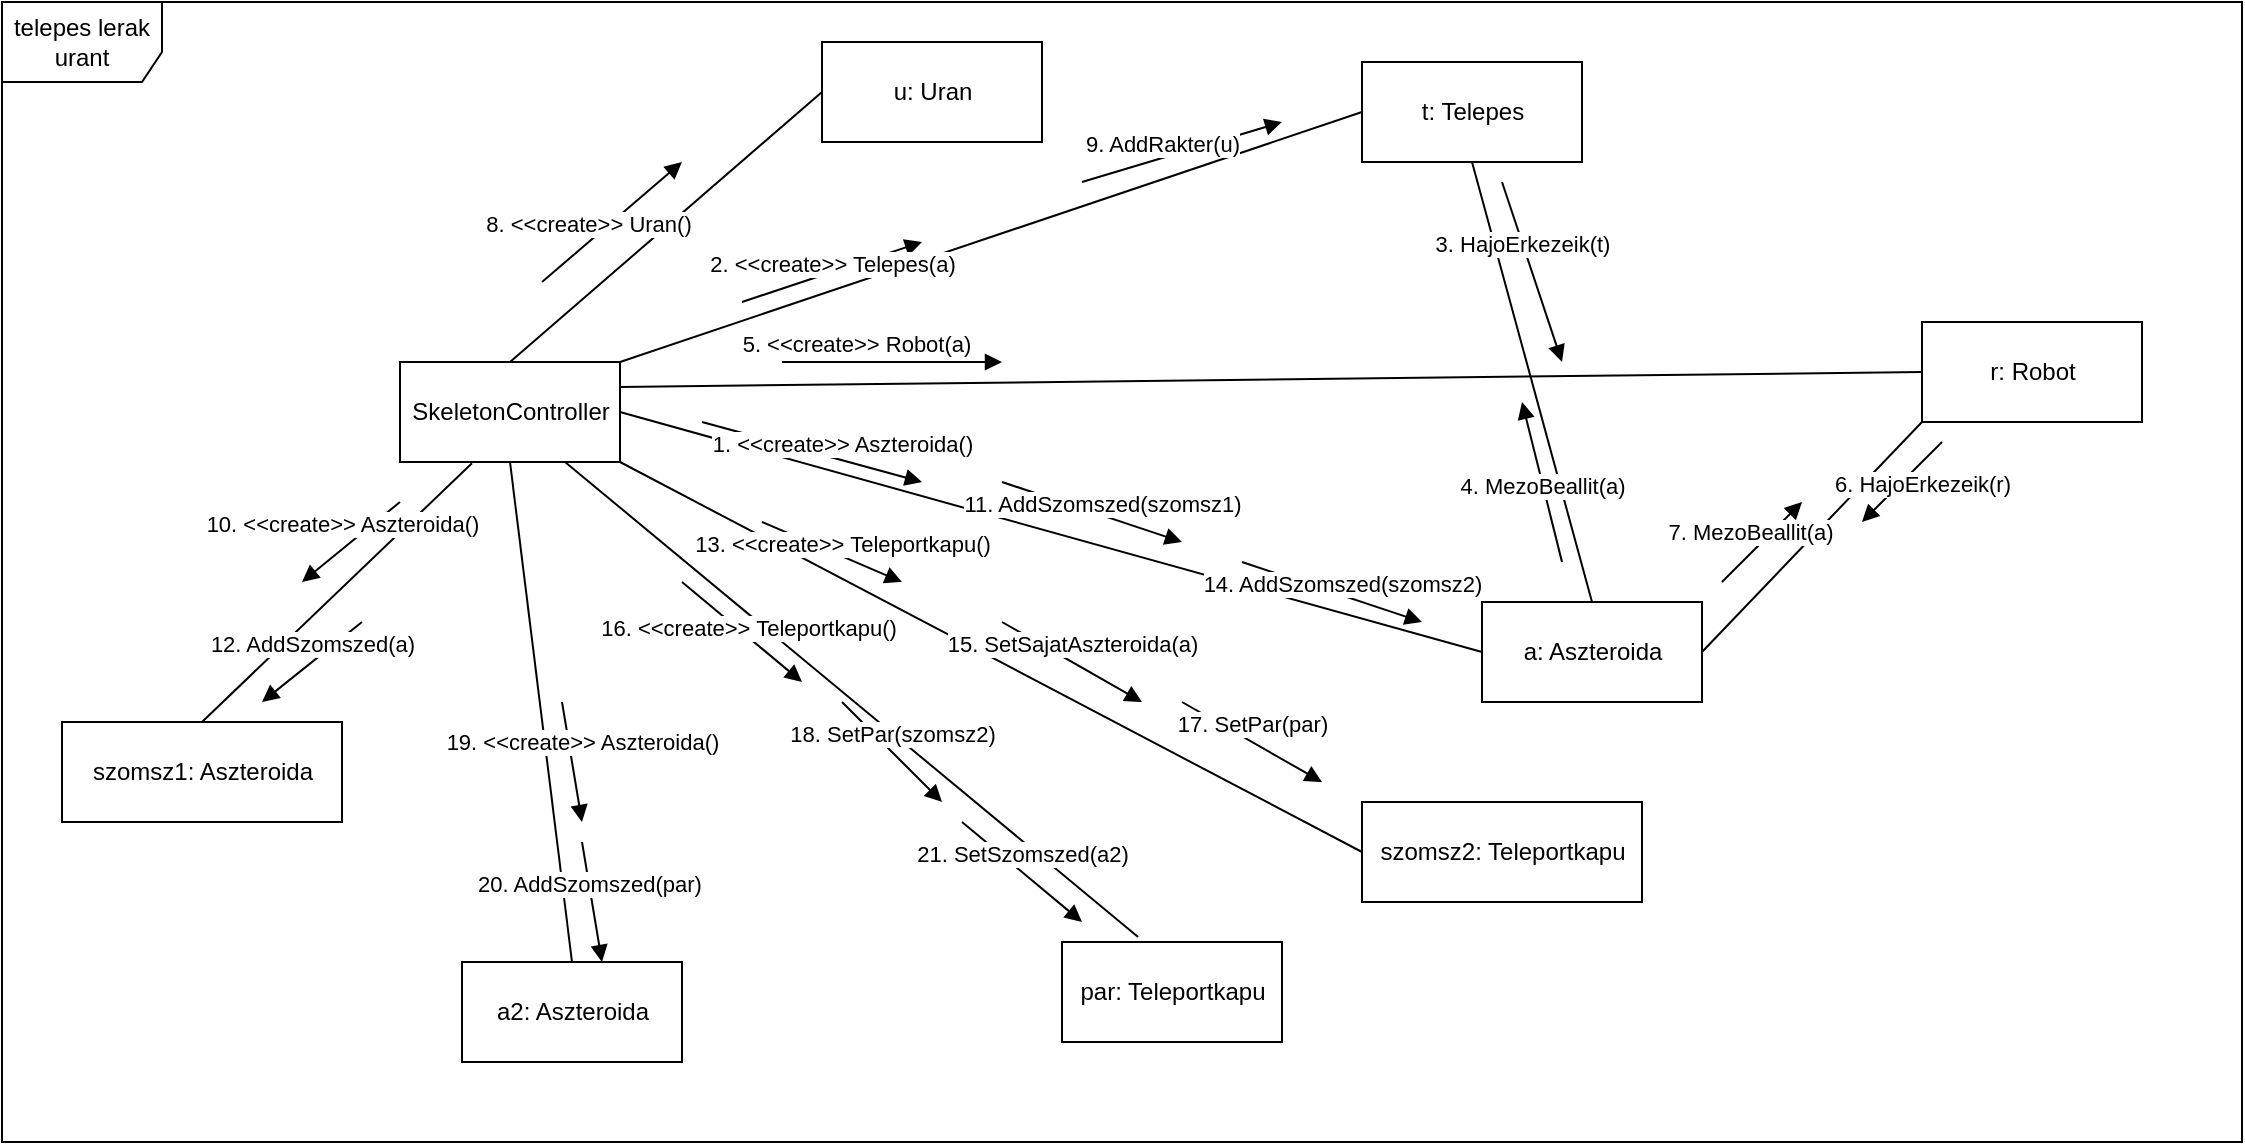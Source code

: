 <mxfile version="14.4.8" type="github" pages="4">
  <diagram id="cGndrTQ2I52EF4m9U1Xf" name="uran lerak">
    <mxGraphModel dx="1747" dy="514" grid="1" gridSize="10" guides="1" tooltips="1" connect="1" arrows="1" fold="1" page="1" pageScale="1" pageWidth="827" pageHeight="1169" math="0" shadow="0">
      <root>
        <mxCell id="0" />
        <mxCell id="1" parent="0" />
        <mxCell id="9FL1K6J3B2m2VXd5AmQe-39" value="telepes lerak urant" style="shape=umlFrame;whiteSpace=wrap;html=1;width=80;height=40;" parent="1" vertex="1">
          <mxGeometry x="-160" y="20" width="1120" height="570" as="geometry" />
        </mxCell>
        <mxCell id="9FL1K6J3B2m2VXd5AmQe-1" value="SkeletonController" style="html=1;" parent="1" vertex="1">
          <mxGeometry x="39" y="200" width="110" height="50" as="geometry" />
        </mxCell>
        <mxCell id="9FL1K6J3B2m2VXd5AmQe-2" value="t: Telepes" style="html=1;" parent="1" vertex="1">
          <mxGeometry x="520" y="50" width="110" height="50" as="geometry" />
        </mxCell>
        <mxCell id="9FL1K6J3B2m2VXd5AmQe-3" value="u: Uran" style="html=1;" parent="1" vertex="1">
          <mxGeometry x="250" y="40" width="110" height="50" as="geometry" />
        </mxCell>
        <mxCell id="9FL1K6J3B2m2VXd5AmQe-4" value="r: Robot" style="html=1;" parent="1" vertex="1">
          <mxGeometry x="800" y="180" width="110" height="50" as="geometry" />
        </mxCell>
        <mxCell id="9FL1K6J3B2m2VXd5AmQe-5" value="szomsz1: Aszteroida" style="html=1;" parent="1" vertex="1">
          <mxGeometry x="-130" y="380" width="140" height="50" as="geometry" />
        </mxCell>
        <mxCell id="9FL1K6J3B2m2VXd5AmQe-6" value="szomsz2: Teleportkapu" style="html=1;" parent="1" vertex="1">
          <mxGeometry x="520" y="420" width="140" height="50" as="geometry" />
        </mxCell>
        <mxCell id="9FL1K6J3B2m2VXd5AmQe-7" value="a: Aszteroida" style="html=1;" parent="1" vertex="1">
          <mxGeometry x="580" y="320" width="110" height="50" as="geometry" />
        </mxCell>
        <mxCell id="9FL1K6J3B2m2VXd5AmQe-10" value="" style="endArrow=none;html=1;exitX=1;exitY=0.5;exitDx=0;exitDy=0;entryX=0;entryY=0.5;entryDx=0;entryDy=0;" parent="1" source="9FL1K6J3B2m2VXd5AmQe-1" target="9FL1K6J3B2m2VXd5AmQe-7" edge="1">
          <mxGeometry width="50" height="50" relative="1" as="geometry">
            <mxPoint x="220" y="220" as="sourcePoint" />
            <mxPoint x="270" y="170" as="targetPoint" />
          </mxGeometry>
        </mxCell>
        <mxCell id="9FL1K6J3B2m2VXd5AmQe-11" value="" style="endArrow=none;html=1;exitX=0.327;exitY=1.013;exitDx=0;exitDy=0;entryX=0.5;entryY=0;entryDx=0;entryDy=0;exitPerimeter=0;" parent="1" source="9FL1K6J3B2m2VXd5AmQe-1" target="9FL1K6J3B2m2VXd5AmQe-5" edge="1">
          <mxGeometry width="50" height="50" relative="1" as="geometry">
            <mxPoint x="170" y="340" as="sourcePoint" />
            <mxPoint x="220" y="290" as="targetPoint" />
          </mxGeometry>
        </mxCell>
        <mxCell id="9FL1K6J3B2m2VXd5AmQe-12" value="" style="endArrow=none;html=1;exitX=1;exitY=1;exitDx=0;exitDy=0;entryX=0;entryY=0.5;entryDx=0;entryDy=0;" parent="1" source="9FL1K6J3B2m2VXd5AmQe-1" target="9FL1K6J3B2m2VXd5AmQe-6" edge="1">
          <mxGeometry width="50" height="50" relative="1" as="geometry">
            <mxPoint x="310" y="360" as="sourcePoint" />
            <mxPoint x="360" y="310" as="targetPoint" />
          </mxGeometry>
        </mxCell>
        <mxCell id="9FL1K6J3B2m2VXd5AmQe-13" value="" style="endArrow=none;html=1;exitX=0.5;exitY=0;exitDx=0;exitDy=0;entryX=0;entryY=0.5;entryDx=0;entryDy=0;" parent="1" source="9FL1K6J3B2m2VXd5AmQe-1" target="9FL1K6J3B2m2VXd5AmQe-3" edge="1">
          <mxGeometry width="50" height="50" relative="1" as="geometry">
            <mxPoint x="390" y="210" as="sourcePoint" />
            <mxPoint x="440" y="160" as="targetPoint" />
          </mxGeometry>
        </mxCell>
        <mxCell id="9FL1K6J3B2m2VXd5AmQe-14" value="" style="endArrow=none;html=1;exitX=1;exitY=0;exitDx=0;exitDy=0;entryX=0;entryY=0.5;entryDx=0;entryDy=0;" parent="1" source="9FL1K6J3B2m2VXd5AmQe-1" target="9FL1K6J3B2m2VXd5AmQe-2" edge="1">
          <mxGeometry width="50" height="50" relative="1" as="geometry">
            <mxPoint x="440" y="170" as="sourcePoint" />
            <mxPoint x="490" y="120" as="targetPoint" />
          </mxGeometry>
        </mxCell>
        <mxCell id="9FL1K6J3B2m2VXd5AmQe-15" value="" style="endArrow=none;html=1;exitX=1;exitY=0.25;exitDx=0;exitDy=0;entryX=0;entryY=0.5;entryDx=0;entryDy=0;" parent="1" source="9FL1K6J3B2m2VXd5AmQe-1" target="9FL1K6J3B2m2VXd5AmQe-4" edge="1">
          <mxGeometry width="50" height="50" relative="1" as="geometry">
            <mxPoint x="300" y="220" as="sourcePoint" />
            <mxPoint x="350" y="170" as="targetPoint" />
          </mxGeometry>
        </mxCell>
        <mxCell id="9FL1K6J3B2m2VXd5AmQe-16" value="" style="endArrow=none;html=1;exitX=0.5;exitY=0;exitDx=0;exitDy=0;entryX=0.5;entryY=1;entryDx=0;entryDy=0;" parent="1" source="9FL1K6J3B2m2VXd5AmQe-7" target="9FL1K6J3B2m2VXd5AmQe-2" edge="1">
          <mxGeometry width="50" height="50" relative="1" as="geometry">
            <mxPoint x="540" y="120" as="sourcePoint" />
            <mxPoint x="590" y="70" as="targetPoint" />
          </mxGeometry>
        </mxCell>
        <mxCell id="9FL1K6J3B2m2VXd5AmQe-17" value="" style="endArrow=none;html=1;exitX=1;exitY=0.5;exitDx=0;exitDy=0;entryX=0;entryY=1;entryDx=0;entryDy=0;" parent="1" source="9FL1K6J3B2m2VXd5AmQe-7" target="9FL1K6J3B2m2VXd5AmQe-4" edge="1">
          <mxGeometry width="50" height="50" relative="1" as="geometry">
            <mxPoint x="620" y="320" as="sourcePoint" />
            <mxPoint x="670" y="270" as="targetPoint" />
          </mxGeometry>
        </mxCell>
        <mxCell id="9FL1K6J3B2m2VXd5AmQe-19" value="1. &amp;lt;&amp;lt;create&amp;gt;&amp;gt; Aszteroida()" style="html=1;verticalAlign=bottom;endArrow=block;" parent="1" edge="1">
          <mxGeometry x="0.277" y="-1" width="80" relative="1" as="geometry">
            <mxPoint x="190" y="230" as="sourcePoint" />
            <mxPoint x="300" y="260" as="targetPoint" />
            <mxPoint as="offset" />
          </mxGeometry>
        </mxCell>
        <mxCell id="9FL1K6J3B2m2VXd5AmQe-20" value="2. &amp;lt;&amp;lt;create&amp;gt;&amp;gt; Telepes(a)" style="html=1;verticalAlign=bottom;endArrow=block;" parent="1" edge="1">
          <mxGeometry x="-0.041" y="-5" width="80" relative="1" as="geometry">
            <mxPoint x="210" y="170" as="sourcePoint" />
            <mxPoint x="300" y="140" as="targetPoint" />
            <mxPoint as="offset" />
          </mxGeometry>
        </mxCell>
        <mxCell id="9FL1K6J3B2m2VXd5AmQe-22" value="3. HajoErkezeik(t)" style="html=1;verticalAlign=bottom;endArrow=block;" parent="1" edge="1">
          <mxGeometry x="-0.133" y="-3" width="80" relative="1" as="geometry">
            <mxPoint x="590" y="110" as="sourcePoint" />
            <mxPoint x="620" y="200" as="targetPoint" />
            <mxPoint as="offset" />
          </mxGeometry>
        </mxCell>
        <mxCell id="9FL1K6J3B2m2VXd5AmQe-23" value="4. MezoBeallit(a)" style="html=1;verticalAlign=bottom;endArrow=block;" parent="1" edge="1">
          <mxGeometry x="-0.235" y="2" width="80" relative="1" as="geometry">
            <mxPoint x="620" y="300" as="sourcePoint" />
            <mxPoint x="600" y="220" as="targetPoint" />
            <mxPoint y="1" as="offset" />
          </mxGeometry>
        </mxCell>
        <mxCell id="9FL1K6J3B2m2VXd5AmQe-24" value="5. &amp;lt;&amp;lt;create&amp;gt;&amp;gt; Robot(a)" style="html=1;verticalAlign=bottom;endArrow=block;" parent="1" edge="1">
          <mxGeometry x="-0.333" width="80" relative="1" as="geometry">
            <mxPoint x="230" y="200" as="sourcePoint" />
            <mxPoint x="340" y="200" as="targetPoint" />
            <mxPoint as="offset" />
          </mxGeometry>
        </mxCell>
        <mxCell id="9FL1K6J3B2m2VXd5AmQe-25" value="6. HajoErkezeik(r)" style="html=1;verticalAlign=bottom;endArrow=block;" parent="1" edge="1">
          <mxGeometry y="14" width="80" relative="1" as="geometry">
            <mxPoint x="810" y="240" as="sourcePoint" />
            <mxPoint x="770" y="280" as="targetPoint" />
            <mxPoint as="offset" />
          </mxGeometry>
        </mxCell>
        <mxCell id="9FL1K6J3B2m2VXd5AmQe-26" value="7. MezoBeallit(a)" style="html=1;verticalAlign=bottom;endArrow=block;" parent="1" edge="1">
          <mxGeometry x="-0.235" y="2" width="80" relative="1" as="geometry">
            <mxPoint x="700" y="310" as="sourcePoint" />
            <mxPoint x="740" y="270" as="targetPoint" />
            <mxPoint y="1" as="offset" />
          </mxGeometry>
        </mxCell>
        <mxCell id="9FL1K6J3B2m2VXd5AmQe-27" value="8. &amp;lt;&amp;lt;create&amp;gt;&amp;gt; Uran()" style="html=1;verticalAlign=bottom;endArrow=block;" parent="1" edge="1">
          <mxGeometry x="-0.333" width="80" relative="1" as="geometry">
            <mxPoint x="110" y="160" as="sourcePoint" />
            <mxPoint x="180" y="100" as="targetPoint" />
            <mxPoint as="offset" />
          </mxGeometry>
        </mxCell>
        <mxCell id="9FL1K6J3B2m2VXd5AmQe-31" value="9. AddRakter(u)" style="html=1;verticalAlign=bottom;endArrow=block;" parent="1" edge="1">
          <mxGeometry x="-0.211" y="-2" width="80" relative="1" as="geometry">
            <mxPoint x="380" y="110" as="sourcePoint" />
            <mxPoint x="480" y="80" as="targetPoint" />
            <mxPoint as="offset" />
          </mxGeometry>
        </mxCell>
        <mxCell id="9FL1K6J3B2m2VXd5AmQe-33" value="13. &amp;lt;&amp;lt;create&amp;gt;&amp;gt; Teleportkapu()" style="html=1;verticalAlign=bottom;endArrow=block;" parent="1" edge="1">
          <mxGeometry x="0.172" y="-3" width="80" relative="1" as="geometry">
            <mxPoint x="220" y="280" as="sourcePoint" />
            <mxPoint x="290" y="310" as="targetPoint" />
            <mxPoint as="offset" />
          </mxGeometry>
        </mxCell>
        <mxCell id="9FL1K6J3B2m2VXd5AmQe-34" value="14. AddSzomszed(szomsz2)" style="html=1;verticalAlign=bottom;endArrow=block;" parent="1" edge="1">
          <mxGeometry x="0.133" y="-3" width="80" relative="1" as="geometry">
            <mxPoint x="460" y="300" as="sourcePoint" />
            <mxPoint x="550" y="330" as="targetPoint" />
            <mxPoint as="offset" />
          </mxGeometry>
        </mxCell>
        <mxCell id="9FL1K6J3B2m2VXd5AmQe-35" value="15. SetSajatAszteroida(a)" style="html=1;verticalAlign=bottom;endArrow=block;" parent="1" edge="1">
          <mxGeometry width="80" relative="1" as="geometry">
            <mxPoint x="340" y="330" as="sourcePoint" />
            <mxPoint x="410" y="370" as="targetPoint" />
          </mxGeometry>
        </mxCell>
        <mxCell id="9FL1K6J3B2m2VXd5AmQe-36" value="10. &amp;lt;&amp;lt;create&amp;gt;&amp;gt; Aszteroida()" style="html=1;verticalAlign=bottom;endArrow=block;" parent="1" edge="1">
          <mxGeometry x="0.11" y="-3" width="80" relative="1" as="geometry">
            <mxPoint x="39" y="270" as="sourcePoint" />
            <mxPoint x="-10" y="310" as="targetPoint" />
            <mxPoint as="offset" />
          </mxGeometry>
        </mxCell>
        <mxCell id="9FL1K6J3B2m2VXd5AmQe-37" value="11. AddSzomszed(szomsz1)" style="html=1;verticalAlign=bottom;endArrow=block;" parent="1" edge="1">
          <mxGeometry x="0.133" y="-3" width="80" relative="1" as="geometry">
            <mxPoint x="340" y="260" as="sourcePoint" />
            <mxPoint x="430" y="290" as="targetPoint" />
            <mxPoint as="offset" />
          </mxGeometry>
        </mxCell>
        <mxCell id="9FL1K6J3B2m2VXd5AmQe-38" value="12. AddSzomszed(a)" style="html=1;verticalAlign=bottom;endArrow=block;" parent="1" edge="1">
          <mxGeometry width="80" relative="1" as="geometry">
            <mxPoint x="20" y="330" as="sourcePoint" />
            <mxPoint x="-30" y="370" as="targetPoint" />
          </mxGeometry>
        </mxCell>
        <mxCell id="Hm71dzM1AlSwNaNX1aZA-1" value="par: Teleportkapu" style="html=1;" parent="1" vertex="1">
          <mxGeometry x="370" y="490" width="110" height="50" as="geometry" />
        </mxCell>
        <mxCell id="Hm71dzM1AlSwNaNX1aZA-2" value="" style="endArrow=none;html=1;entryX=0.75;entryY=1;entryDx=0;entryDy=0;exitX=0.346;exitY=-0.051;exitDx=0;exitDy=0;exitPerimeter=0;" parent="1" source="Hm71dzM1AlSwNaNX1aZA-1" target="9FL1K6J3B2m2VXd5AmQe-1" edge="1">
          <mxGeometry width="50" height="50" relative="1" as="geometry">
            <mxPoint x="260" y="560" as="sourcePoint" />
            <mxPoint x="310" y="510" as="targetPoint" />
          </mxGeometry>
        </mxCell>
        <mxCell id="Hm71dzM1AlSwNaNX1aZA-3" value="16. &amp;lt;&amp;lt;create&amp;gt;&amp;gt; Teleportkapu()" style="html=1;verticalAlign=bottom;endArrow=block;" parent="1" edge="1">
          <mxGeometry x="0.172" y="-3" width="80" relative="1" as="geometry">
            <mxPoint x="180" y="310" as="sourcePoint" />
            <mxPoint x="240" y="360" as="targetPoint" />
            <mxPoint as="offset" />
          </mxGeometry>
        </mxCell>
        <mxCell id="Hm71dzM1AlSwNaNX1aZA-4" value="18. SetPar(szomsz2)" style="html=1;verticalAlign=bottom;endArrow=block;" parent="1" edge="1">
          <mxGeometry width="80" relative="1" as="geometry">
            <mxPoint x="260" y="370" as="sourcePoint" />
            <mxPoint x="310" y="420" as="targetPoint" />
          </mxGeometry>
        </mxCell>
        <mxCell id="Hm71dzM1AlSwNaNX1aZA-7" value="17. SetPar(par)" style="html=1;verticalAlign=bottom;endArrow=block;" parent="1" edge="1">
          <mxGeometry width="80" relative="1" as="geometry">
            <mxPoint x="430" y="370" as="sourcePoint" />
            <mxPoint x="500" y="410" as="targetPoint" />
          </mxGeometry>
        </mxCell>
        <mxCell id="lhohdEln27SzimqYORcL-1" value="a2: Aszteroida" style="html=1;" vertex="1" parent="1">
          <mxGeometry x="70" y="500" width="110" height="50" as="geometry" />
        </mxCell>
        <mxCell id="lhohdEln27SzimqYORcL-2" value="" style="endArrow=none;html=1;entryX=0.5;entryY=1;entryDx=0;entryDy=0;exitX=0.5;exitY=0;exitDx=0;exitDy=0;" edge="1" parent="1" source="lhohdEln27SzimqYORcL-1" target="9FL1K6J3B2m2VXd5AmQe-1">
          <mxGeometry width="50" height="50" relative="1" as="geometry">
            <mxPoint x="130" y="450" as="sourcePoint" />
            <mxPoint x="180" y="400" as="targetPoint" />
          </mxGeometry>
        </mxCell>
        <mxCell id="lhohdEln27SzimqYORcL-3" value="19. &amp;lt;&amp;lt;create&amp;gt;&amp;gt; Aszteroida()" style="html=1;verticalAlign=bottom;endArrow=block;" edge="1" parent="1">
          <mxGeometry x="0.027" y="5" width="80" relative="1" as="geometry">
            <mxPoint x="120" y="370" as="sourcePoint" />
            <mxPoint x="130" y="430" as="targetPoint" />
            <mxPoint y="-1" as="offset" />
          </mxGeometry>
        </mxCell>
        <mxCell id="lhohdEln27SzimqYORcL-4" value="20. AddSzomszed(par)&amp;nbsp;" style="html=1;verticalAlign=bottom;endArrow=block;" edge="1" parent="1">
          <mxGeometry width="80" relative="1" as="geometry">
            <mxPoint x="130" y="440" as="sourcePoint" />
            <mxPoint x="140" y="500" as="targetPoint" />
          </mxGeometry>
        </mxCell>
        <mxCell id="lhohdEln27SzimqYORcL-5" value="21. SetSzomszed(a2)" style="html=1;verticalAlign=bottom;endArrow=block;" edge="1" parent="1">
          <mxGeometry width="80" relative="1" as="geometry">
            <mxPoint x="320" y="430" as="sourcePoint" />
            <mxPoint x="380" y="480" as="targetPoint" />
          </mxGeometry>
        </mxCell>
      </root>
    </mxGraphModel>
  </diagram>
  <diagram id="jZOSFxhqqhnbCBLfSbJ2" name="telepes felrobban">
    <mxGraphModel dx="782" dy="437" grid="1" gridSize="10" guides="1" tooltips="1" connect="1" arrows="1" fold="1" page="1" pageScale="1" pageWidth="827" pageHeight="1169" math="0" shadow="0">
      <root>
        <mxCell id="fE28yrwp13PNALd54ubo-0" />
        <mxCell id="fE28yrwp13PNALd54ubo-1" parent="fE28yrwp13PNALd54ubo-0" />
        <mxCell id="IId4-qgfH96JZzZ_Dn9f-0" value="telepes felrobban" style="shape=umlFrame;whiteSpace=wrap;html=1;" parent="fE28yrwp13PNALd54ubo-1" vertex="1">
          <mxGeometry x="40" y="60" width="640" height="230" as="geometry" />
        </mxCell>
        <mxCell id="SxeoPl8w95Iu_6kl5tav-0" value="SkeletonController" style="html=1;" parent="fE28yrwp13PNALd54ubo-1" vertex="1">
          <mxGeometry x="79" y="100" width="110" height="50" as="geometry" />
        </mxCell>
        <mxCell id="SxeoPl8w95Iu_6kl5tav-1" value="a: Aszteroida" style="html=1;" parent="fE28yrwp13PNALd54ubo-1" vertex="1">
          <mxGeometry x="490" y="100" width="110" height="50" as="geometry" />
        </mxCell>
        <mxCell id="SxeoPl8w95Iu_6kl5tav-3" value="t: Telepes" style="html=1;" parent="fE28yrwp13PNALd54ubo-1" vertex="1">
          <mxGeometry x="280" y="210" width="110" height="50" as="geometry" />
        </mxCell>
        <mxCell id="SxeoPl8w95Iu_6kl5tav-5" value="" style="endArrow=none;html=1;exitX=1;exitY=0.5;exitDx=0;exitDy=0;entryX=0;entryY=0.5;entryDx=0;entryDy=0;" parent="fE28yrwp13PNALd54ubo-1" source="SxeoPl8w95Iu_6kl5tav-0" target="SxeoPl8w95Iu_6kl5tav-1" edge="1">
          <mxGeometry width="50" height="50" relative="1" as="geometry">
            <mxPoint x="240" y="150" as="sourcePoint" />
            <mxPoint x="290" y="100" as="targetPoint" />
          </mxGeometry>
        </mxCell>
        <mxCell id="SxeoPl8w95Iu_6kl5tav-6" value="" style="endArrow=none;html=1;exitX=0;exitY=0.5;exitDx=0;exitDy=0;entryX=0.691;entryY=1.093;entryDx=0;entryDy=0;entryPerimeter=0;" parent="fE28yrwp13PNALd54ubo-1" source="SxeoPl8w95Iu_6kl5tav-3" target="SxeoPl8w95Iu_6kl5tav-0" edge="1">
          <mxGeometry width="50" height="50" relative="1" as="geometry">
            <mxPoint x="130" y="190" as="sourcePoint" />
            <mxPoint x="180" y="140" as="targetPoint" />
          </mxGeometry>
        </mxCell>
        <mxCell id="SxeoPl8w95Iu_6kl5tav-7" value="" style="endArrow=none;html=1;exitX=1;exitY=0.5;exitDx=0;exitDy=0;entryX=0.5;entryY=1;entryDx=0;entryDy=0;" parent="fE28yrwp13PNALd54ubo-1" source="SxeoPl8w95Iu_6kl5tav-3" target="SxeoPl8w95Iu_6kl5tav-1" edge="1">
          <mxGeometry width="50" height="50" relative="1" as="geometry">
            <mxPoint x="470" y="230" as="sourcePoint" />
            <mxPoint x="520" y="180" as="targetPoint" />
          </mxGeometry>
        </mxCell>
        <mxCell id="SxeoPl8w95Iu_6kl5tav-8" value="1. &amp;lt;&amp;lt;create&amp;gt;&amp;gt; Aszteroida" style="html=1;verticalAlign=bottom;endArrow=block;" parent="fE28yrwp13PNALd54ubo-1" edge="1">
          <mxGeometry width="80" relative="1" as="geometry">
            <mxPoint x="240" y="120" as="sourcePoint" />
            <mxPoint x="320" y="120" as="targetPoint" />
          </mxGeometry>
        </mxCell>
        <mxCell id="SxeoPl8w95Iu_6kl5tav-12" value="2. &amp;lt;&amp;lt;create&amp;gt;&amp;gt;Telepes(a)" style="html=1;verticalAlign=bottom;endArrow=block;" parent="fE28yrwp13PNALd54ubo-1" edge="1">
          <mxGeometry width="80" relative="1" as="geometry">
            <mxPoint x="180" y="160" as="sourcePoint" />
            <mxPoint x="250" y="200" as="targetPoint" />
          </mxGeometry>
        </mxCell>
        <mxCell id="SxeoPl8w95Iu_6kl5tav-13" value="3. HajoErkezik(t)" style="html=1;verticalAlign=bottom;endArrow=block;" parent="fE28yrwp13PNALd54ubo-1" edge="1">
          <mxGeometry x="-0.6" y="4" width="80" relative="1" as="geometry">
            <mxPoint x="400" y="210" as="sourcePoint" />
            <mxPoint x="460" y="180" as="targetPoint" />
            <mxPoint y="-1" as="offset" />
          </mxGeometry>
        </mxCell>
        <mxCell id="SxeoPl8w95Iu_6kl5tav-14" value="4. MezoBeallit(a)" style="html=1;verticalAlign=bottom;endArrow=block;" parent="fE28yrwp13PNALd54ubo-1" edge="1">
          <mxGeometry x="0.154" y="8" width="80" relative="1" as="geometry">
            <mxPoint x="560" y="160" as="sourcePoint" />
            <mxPoint x="500" y="200" as="targetPoint" />
            <mxPoint x="1" as="offset" />
          </mxGeometry>
        </mxCell>
      </root>
    </mxGraphModel>
  </diagram>
  <diagram id="ZMEtinrI4FBVTUFw5A8d" name="robot felrobban">
    <mxGraphModel dx="782" dy="1606" grid="1" gridSize="10" guides="1" tooltips="1" connect="1" arrows="1" fold="1" page="1" pageScale="1" pageWidth="827" pageHeight="1169" math="0" shadow="0">
      <root>
        <mxCell id="tNg7Mk-TqXhIMjz5h44o-0" />
        <mxCell id="tNg7Mk-TqXhIMjz5h44o-1" parent="tNg7Mk-TqXhIMjz5h44o-0" />
        <mxCell id="cqcnxdFmE2MbFH7agYnZ-0" value="robot felrobban" style="shape=umlFrame;whiteSpace=wrap;html=1;" parent="tNg7Mk-TqXhIMjz5h44o-1" vertex="1">
          <mxGeometry x="30" y="-20" width="630" height="300" as="geometry" />
        </mxCell>
        <mxCell id="jkEN6lxGWN2_NCcmv1Hr-0" value="SkeletonController" style="html=1;" parent="tNg7Mk-TqXhIMjz5h44o-1" vertex="1">
          <mxGeometry x="80" y="100" width="110" height="50" as="geometry" />
        </mxCell>
        <mxCell id="jkEN6lxGWN2_NCcmv1Hr-1" value="a: Aszteroida" style="html=1;" parent="tNg7Mk-TqXhIMjz5h44o-1" vertex="1">
          <mxGeometry x="490" y="100" width="110" height="50" as="geometry" />
        </mxCell>
        <mxCell id="jkEN6lxGWN2_NCcmv1Hr-2" value="szomsz1: Aszteroida" style="html=1;" parent="tNg7Mk-TqXhIMjz5h44o-1" vertex="1">
          <mxGeometry x="400" width="120" height="50" as="geometry" />
        </mxCell>
        <mxCell id="jkEN6lxGWN2_NCcmv1Hr-3" value="r: Robot" style="html=1;" parent="tNg7Mk-TqXhIMjz5h44o-1" vertex="1">
          <mxGeometry x="280" y="210" width="110" height="50" as="geometry" />
        </mxCell>
        <mxCell id="jkEN6lxGWN2_NCcmv1Hr-4" value="" style="endArrow=none;html=1;entryX=0;entryY=0.5;entryDx=0;entryDy=0;" parent="tNg7Mk-TqXhIMjz5h44o-1" source="jkEN6lxGWN2_NCcmv1Hr-0" target="jkEN6lxGWN2_NCcmv1Hr-2" edge="1">
          <mxGeometry width="50" height="50" relative="1" as="geometry">
            <mxPoint x="180" y="90" as="sourcePoint" />
            <mxPoint x="230" y="40" as="targetPoint" />
          </mxGeometry>
        </mxCell>
        <mxCell id="jkEN6lxGWN2_NCcmv1Hr-5" value="" style="endArrow=none;html=1;exitX=1;exitY=0.5;exitDx=0;exitDy=0;entryX=0;entryY=0.5;entryDx=0;entryDy=0;" parent="tNg7Mk-TqXhIMjz5h44o-1" source="jkEN6lxGWN2_NCcmv1Hr-0" target="jkEN6lxGWN2_NCcmv1Hr-1" edge="1">
          <mxGeometry width="50" height="50" relative="1" as="geometry">
            <mxPoint x="240" y="150" as="sourcePoint" />
            <mxPoint x="290" y="100" as="targetPoint" />
          </mxGeometry>
        </mxCell>
        <mxCell id="jkEN6lxGWN2_NCcmv1Hr-6" value="" style="endArrow=none;html=1;exitX=0;exitY=0.5;exitDx=0;exitDy=0;entryX=0.691;entryY=1.093;entryDx=0;entryDy=0;entryPerimeter=0;" parent="tNg7Mk-TqXhIMjz5h44o-1" source="jkEN6lxGWN2_NCcmv1Hr-3" target="jkEN6lxGWN2_NCcmv1Hr-0" edge="1">
          <mxGeometry width="50" height="50" relative="1" as="geometry">
            <mxPoint x="130" y="190" as="sourcePoint" />
            <mxPoint x="180" y="140" as="targetPoint" />
          </mxGeometry>
        </mxCell>
        <mxCell id="jkEN6lxGWN2_NCcmv1Hr-7" value="" style="endArrow=none;html=1;exitX=1;exitY=0.5;exitDx=0;exitDy=0;entryX=0.5;entryY=1;entryDx=0;entryDy=0;" parent="tNg7Mk-TqXhIMjz5h44o-1" source="jkEN6lxGWN2_NCcmv1Hr-3" target="jkEN6lxGWN2_NCcmv1Hr-1" edge="1">
          <mxGeometry width="50" height="50" relative="1" as="geometry">
            <mxPoint x="470" y="230" as="sourcePoint" />
            <mxPoint x="520" y="180" as="targetPoint" />
          </mxGeometry>
        </mxCell>
        <mxCell id="jkEN6lxGWN2_NCcmv1Hr-8" value="1. &amp;lt;&amp;lt;create&amp;gt;&amp;gt; Aszteroida()" style="html=1;verticalAlign=bottom;endArrow=block;" parent="tNg7Mk-TqXhIMjz5h44o-1" edge="1">
          <mxGeometry width="80" relative="1" as="geometry">
            <mxPoint x="220" y="120" as="sourcePoint" />
            <mxPoint x="300" y="120" as="targetPoint" />
            <mxPoint as="offset" />
          </mxGeometry>
        </mxCell>
        <mxCell id="jkEN6lxGWN2_NCcmv1Hr-9" value="2. &amp;lt;&amp;lt;create&amp;gt;&amp;gt; Aszteroida()" style="html=1;verticalAlign=bottom;endArrow=block;" parent="tNg7Mk-TqXhIMjz5h44o-1" edge="1">
          <mxGeometry x="-0.414" y="1" width="80" relative="1" as="geometry">
            <mxPoint x="200" y="90" as="sourcePoint" />
            <mxPoint x="270" y="60" as="targetPoint" />
            <mxPoint as="offset" />
          </mxGeometry>
        </mxCell>
        <mxCell id="jkEN6lxGWN2_NCcmv1Hr-10" value="3. AddSzomszed(szomsz1)" style="html=1;verticalAlign=bottom;endArrow=block;" parent="tNg7Mk-TqXhIMjz5h44o-1" edge="1">
          <mxGeometry width="80" relative="1" as="geometry">
            <mxPoint x="370" y="120" as="sourcePoint" />
            <mxPoint x="450" y="120" as="targetPoint" />
          </mxGeometry>
        </mxCell>
        <mxCell id="jkEN6lxGWN2_NCcmv1Hr-11" value="4. AddSzomszed(a)" style="html=1;verticalAlign=bottom;endArrow=block;" parent="tNg7Mk-TqXhIMjz5h44o-1" edge="1">
          <mxGeometry x="-0.103" y="-4" width="80" relative="1" as="geometry">
            <mxPoint x="295" y="50" as="sourcePoint" />
            <mxPoint x="370" y="20" as="targetPoint" />
            <mxPoint as="offset" />
          </mxGeometry>
        </mxCell>
        <mxCell id="jkEN6lxGWN2_NCcmv1Hr-12" value="5. &amp;lt;&amp;lt;create&amp;gt;&amp;gt;Robot(a)" style="html=1;verticalAlign=bottom;endArrow=block;" parent="tNg7Mk-TqXhIMjz5h44o-1" edge="1">
          <mxGeometry width="80" relative="1" as="geometry">
            <mxPoint x="180" y="160" as="sourcePoint" />
            <mxPoint x="250" y="200" as="targetPoint" />
          </mxGeometry>
        </mxCell>
        <mxCell id="jkEN6lxGWN2_NCcmv1Hr-13" value="6. HajoErkezik(r)" style="html=1;verticalAlign=bottom;endArrow=block;" parent="tNg7Mk-TqXhIMjz5h44o-1" edge="1">
          <mxGeometry x="-0.6" y="4" width="80" relative="1" as="geometry">
            <mxPoint x="400" y="210" as="sourcePoint" />
            <mxPoint x="460" y="180" as="targetPoint" />
            <mxPoint y="-1" as="offset" />
          </mxGeometry>
        </mxCell>
        <mxCell id="jkEN6lxGWN2_NCcmv1Hr-14" value="7. MezoBeallit(a)" style="html=1;verticalAlign=bottom;endArrow=block;" parent="tNg7Mk-TqXhIMjz5h44o-1" edge="1">
          <mxGeometry x="0.154" y="8" width="80" relative="1" as="geometry">
            <mxPoint x="560" y="160" as="sourcePoint" />
            <mxPoint x="500" y="200" as="targetPoint" />
            <mxPoint x="1" as="offset" />
          </mxGeometry>
        </mxCell>
      </root>
    </mxGraphModel>
  </diagram>
  <diagram id="pWsdqFWlw2FUgayK0x8P" name="kapu felrobban">
    <mxGraphModel dx="782" dy="437" grid="1" gridSize="10" guides="1" tooltips="1" connect="1" arrows="1" fold="1" page="1" pageScale="1" pageWidth="827" pageHeight="1169" math="0" shadow="0">
      <root>
        <mxCell id="v6jwJLfO85b3WAoEfoh4-0" />
        <mxCell id="v6jwJLfO85b3WAoEfoh4-1" parent="v6jwJLfO85b3WAoEfoh4-0" />
        <mxCell id="v6jwJLfO85b3WAoEfoh4-2" value="Teleportkapu aszteroidája felrobban" style="shape=umlFrame;whiteSpace=wrap;html=1;width=130;height=50;" parent="v6jwJLfO85b3WAoEfoh4-1" vertex="1">
          <mxGeometry x="10" y="20" width="600" height="430" as="geometry" />
        </mxCell>
        <mxCell id="v6jwJLfO85b3WAoEfoh4-3" value="SkeletonController" style="html=1;" parent="v6jwJLfO85b3WAoEfoh4-1" vertex="1">
          <mxGeometry x="40" y="190" width="110" height="50" as="geometry" />
        </mxCell>
        <mxCell id="v6jwJLfO85b3WAoEfoh4-4" value="szomsz2: Teleportkapu" style="html=1;" parent="v6jwJLfO85b3WAoEfoh4-1" vertex="1">
          <mxGeometry x="460" y="40" width="130" height="50" as="geometry" />
        </mxCell>
        <mxCell id="v6jwJLfO85b3WAoEfoh4-5" value="par: Teleportkapu" style="html=1;" parent="v6jwJLfO85b3WAoEfoh4-1" vertex="1">
          <mxGeometry x="470" y="230" width="110" height="50" as="geometry" />
        </mxCell>
        <mxCell id="v6jwJLfO85b3WAoEfoh4-6" value="a: Aszteroida" style="html=1;" parent="v6jwJLfO85b3WAoEfoh4-1" vertex="1">
          <mxGeometry x="240" y="380" width="160" height="50" as="geometry" />
        </mxCell>
        <mxCell id="v6jwJLfO85b3WAoEfoh4-7" value="" style="endArrow=none;html=1;" parent="v6jwJLfO85b3WAoEfoh4-1" source="v6jwJLfO85b3WAoEfoh4-3" target="v6jwJLfO85b3WAoEfoh4-6" edge="1">
          <mxGeometry width="50" height="50" relative="1" as="geometry">
            <mxPoint x="400" y="310" as="sourcePoint" />
            <mxPoint x="450" y="260" as="targetPoint" />
          </mxGeometry>
        </mxCell>
        <mxCell id="v6jwJLfO85b3WAoEfoh4-8" value="" style="endArrow=none;html=1;" parent="v6jwJLfO85b3WAoEfoh4-1" source="v6jwJLfO85b3WAoEfoh4-3" target="v6jwJLfO85b3WAoEfoh4-5" edge="1">
          <mxGeometry width="50" height="50" relative="1" as="geometry">
            <mxPoint x="138.37" y="220" as="sourcePoint" />
            <mxPoint x="306.63" y="400" as="targetPoint" />
          </mxGeometry>
        </mxCell>
        <mxCell id="v6jwJLfO85b3WAoEfoh4-9" value="" style="endArrow=none;html=1;" parent="v6jwJLfO85b3WAoEfoh4-1" source="v6jwJLfO85b3WAoEfoh4-3" target="v6jwJLfO85b3WAoEfoh4-4" edge="1">
          <mxGeometry width="50" height="50" relative="1" as="geometry">
            <mxPoint x="148.37" y="230" as="sourcePoint" />
            <mxPoint x="316.63" y="410" as="targetPoint" />
          </mxGeometry>
        </mxCell>
        <mxCell id="v6jwJLfO85b3WAoEfoh4-10" value="1: &amp;lt;&amp;lt;create&amp;gt;&amp;gt; Teleportkapu()" style="html=1;verticalAlign=bottom;endArrow=block;" parent="v6jwJLfO85b3WAoEfoh4-1" edge="1">
          <mxGeometry x="-0.8" y="19" width="80" relative="1" as="geometry">
            <mxPoint x="170" y="170" as="sourcePoint" />
            <mxPoint x="230" y="150" as="targetPoint" />
            <mxPoint as="offset" />
          </mxGeometry>
        </mxCell>
        <mxCell id="v6jwJLfO85b3WAoEfoh4-11" value="2: &amp;lt;&amp;lt;create&amp;gt;&amp;gt; Teleportkapu()" style="html=1;verticalAlign=bottom;endArrow=block;" parent="v6jwJLfO85b3WAoEfoh4-1" edge="1">
          <mxGeometry x="0.317" y="7" width="80" relative="1" as="geometry">
            <mxPoint x="200" y="210" as="sourcePoint" />
            <mxPoint x="300" y="220" as="targetPoint" />
            <mxPoint as="offset" />
          </mxGeometry>
        </mxCell>
        <mxCell id="v6jwJLfO85b3WAoEfoh4-12" value="3: &amp;lt;&amp;lt;create&amp;gt;&amp;gt; Asztreoida()" style="html=1;verticalAlign=bottom;endArrow=block;" parent="v6jwJLfO85b3WAoEfoh4-1" edge="1">
          <mxGeometry x="0.718" y="15" width="80" relative="1" as="geometry">
            <mxPoint x="160" y="250" as="sourcePoint" />
            <mxPoint x="230" y="310" as="targetPoint" />
            <mxPoint as="offset" />
          </mxGeometry>
        </mxCell>
        <mxCell id="v6jwJLfO85b3WAoEfoh4-13" value="4: SetPar(par)" style="html=1;verticalAlign=bottom;endArrow=block;" parent="v6jwJLfO85b3WAoEfoh4-1" edge="1">
          <mxGeometry x="-0.6" y="6" width="80" relative="1" as="geometry">
            <mxPoint x="270" y="130" as="sourcePoint" />
            <mxPoint x="330" y="110" as="targetPoint" />
            <mxPoint as="offset" />
          </mxGeometry>
        </mxCell>
        <mxCell id="v6jwJLfO85b3WAoEfoh4-14" value="5: SetPar(szomsz2)" style="html=1;verticalAlign=bottom;endArrow=block;" parent="v6jwJLfO85b3WAoEfoh4-1" edge="1">
          <mxGeometry x="-0.015" y="5" width="80" relative="1" as="geometry">
            <mxPoint x="350" y="220" as="sourcePoint" />
            <mxPoint x="430" y="230" as="targetPoint" />
            <mxPoint as="offset" />
          </mxGeometry>
        </mxCell>
        <mxCell id="v6jwJLfO85b3WAoEfoh4-15" value="6: AddSzomszed(szomsz2)" style="html=1;verticalAlign=bottom;endArrow=block;" parent="v6jwJLfO85b3WAoEfoh4-1" edge="1">
          <mxGeometry x="0.869" y="22" width="80" relative="1" as="geometry">
            <mxPoint x="250" y="320" as="sourcePoint" />
            <mxPoint x="310" y="370" as="targetPoint" />
            <mxPoint as="offset" />
          </mxGeometry>
        </mxCell>
        <mxCell id="v6jwJLfO85b3WAoEfoh4-16" value="7: SetSajatAszteroida(a)" style="html=1;verticalAlign=bottom;endArrow=block;" parent="v6jwJLfO85b3WAoEfoh4-1" edge="1">
          <mxGeometry x="-1" y="25" width="80" relative="1" as="geometry">
            <mxPoint x="365" y="90" as="sourcePoint" />
            <mxPoint x="425" y="70" as="targetPoint" />
            <mxPoint x="-7" y="4" as="offset" />
          </mxGeometry>
        </mxCell>
      </root>
    </mxGraphModel>
  </diagram>
</mxfile>
